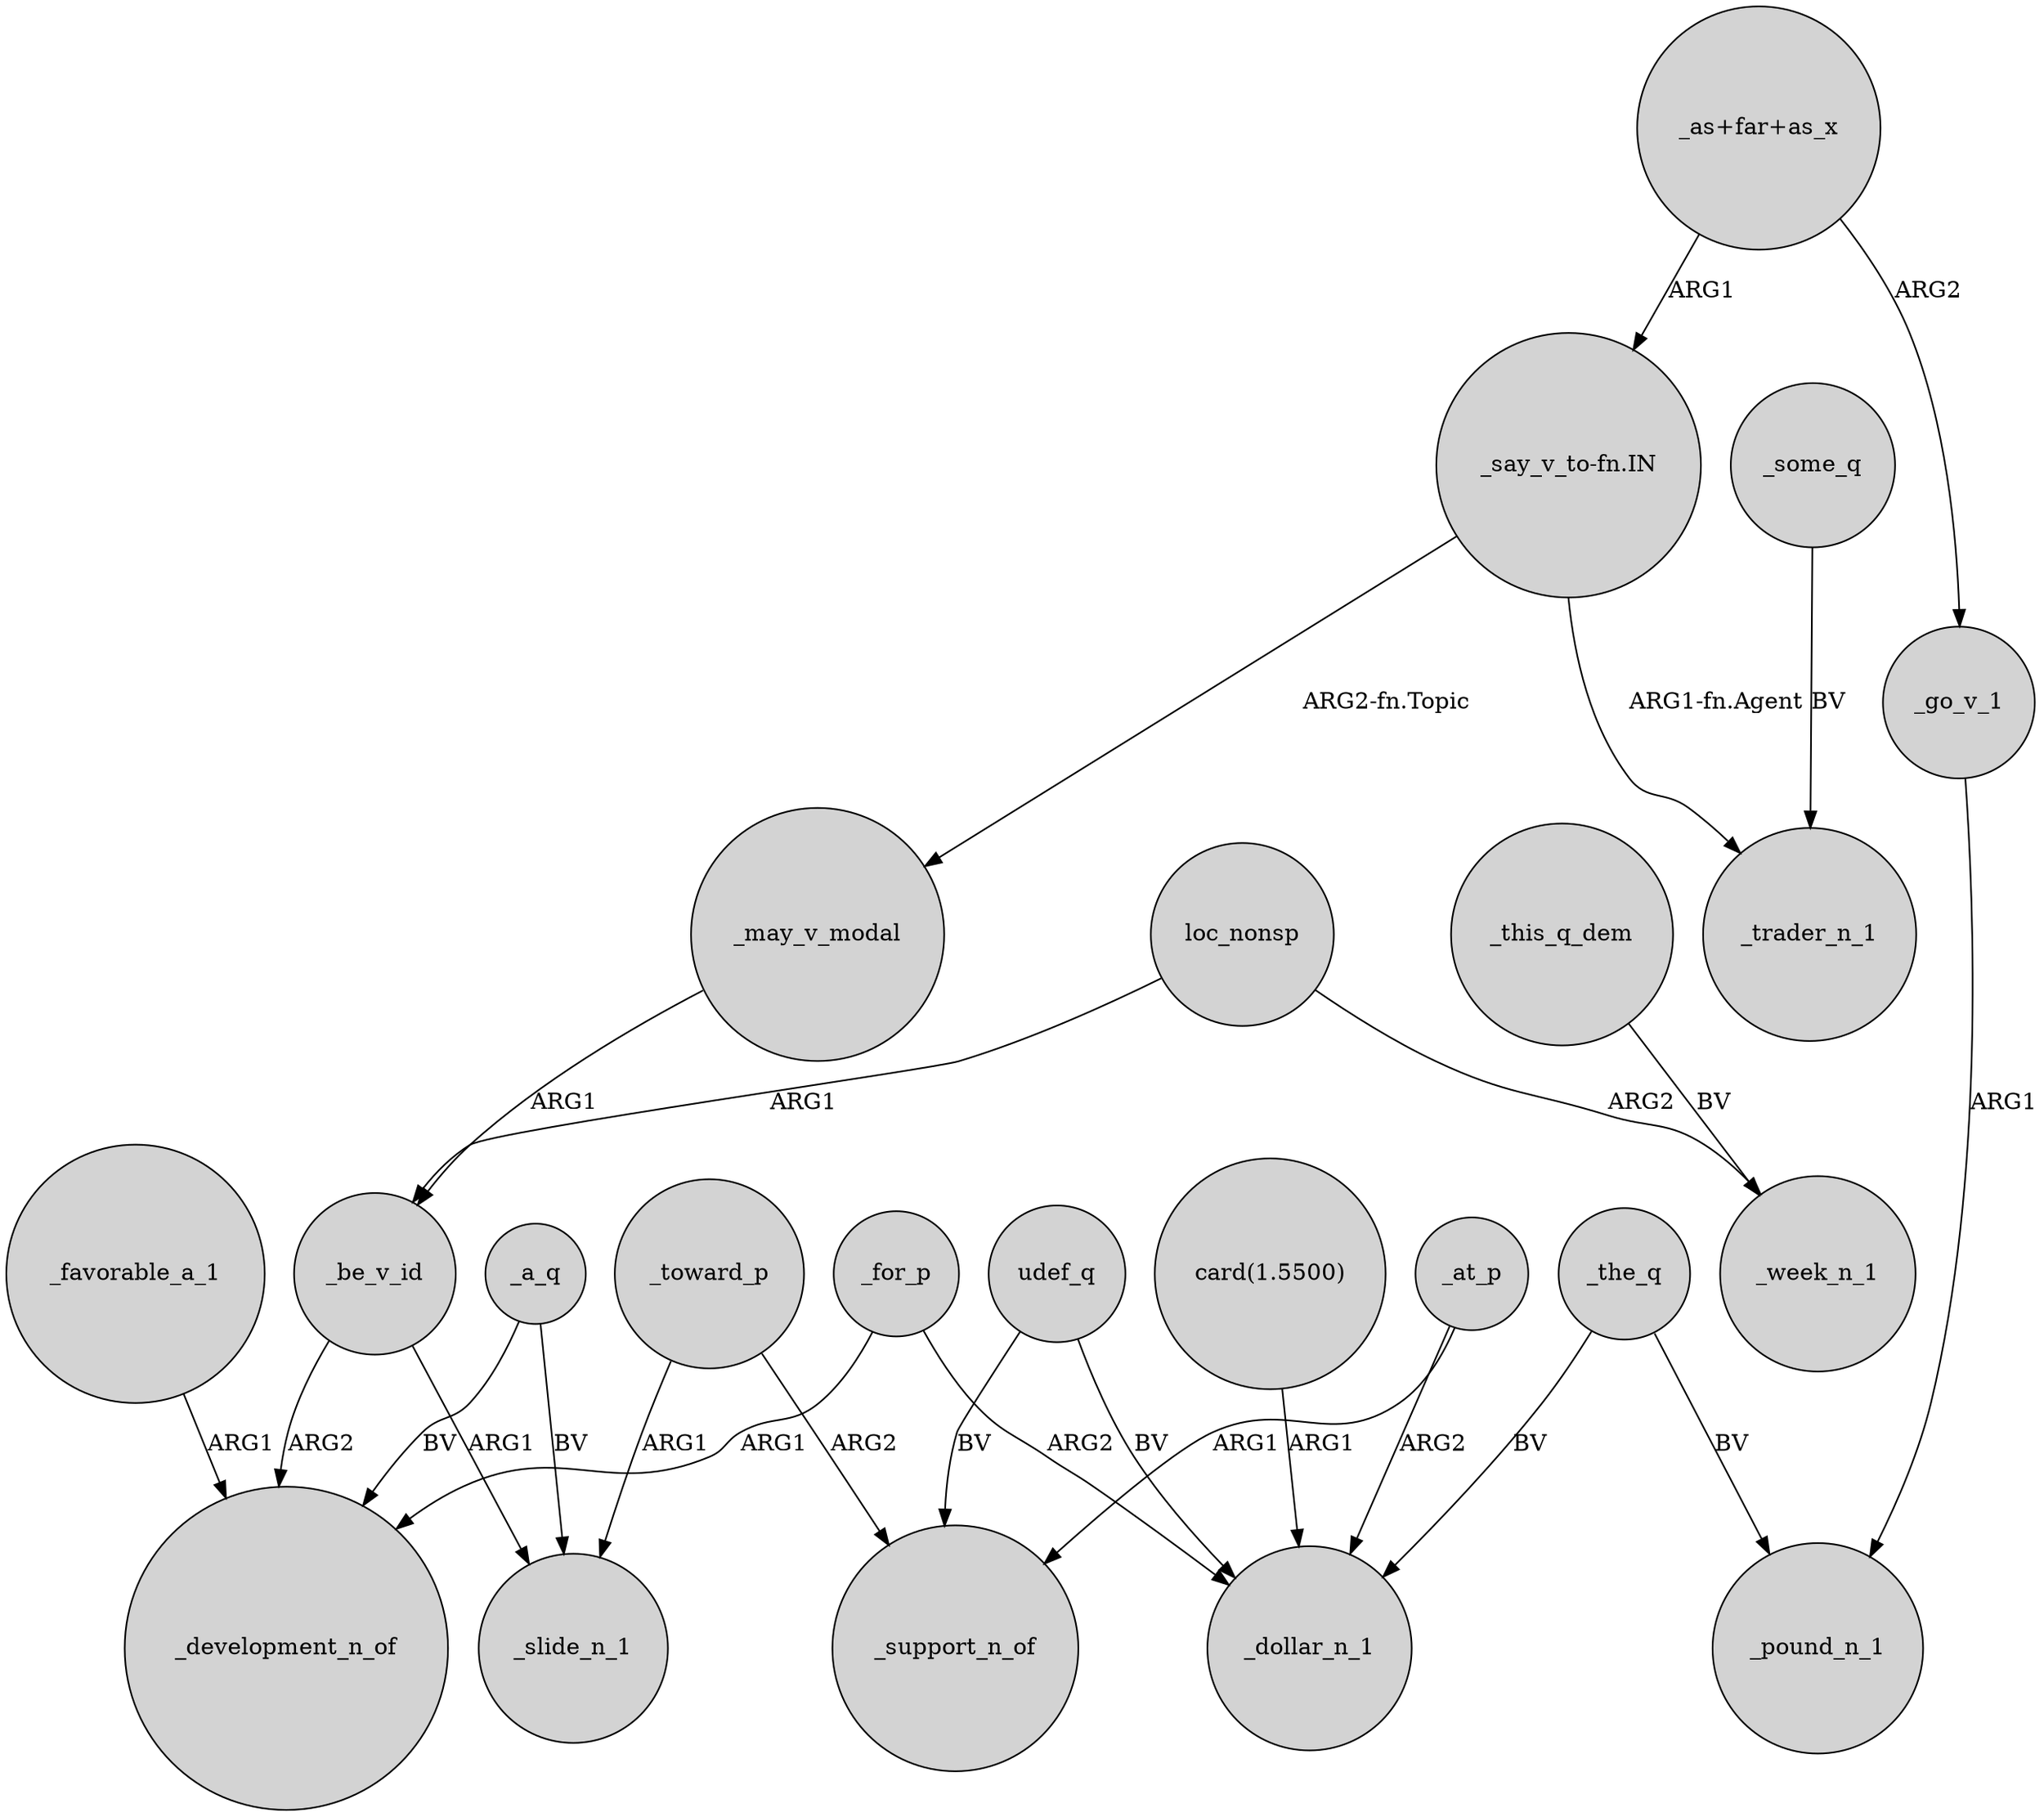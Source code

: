 digraph {
	node [shape=circle style=filled]
	_a_q -> _development_n_of [label=BV]
	_at_p -> _dollar_n_1 [label=ARG2]
	_for_p -> _dollar_n_1 [label=ARG2]
	_go_v_1 -> _pound_n_1 [label=ARG1]
	_the_q -> _pound_n_1 [label=BV]
	_favorable_a_1 -> _development_n_of [label=ARG1]
	"_as+far+as_x" -> "_say_v_to-fn.IN" [label=ARG1]
	_the_q -> _dollar_n_1 [label=BV]
	_at_p -> _support_n_of [label=ARG1]
	_some_q -> _trader_n_1 [label=BV]
	_this_q_dem -> _week_n_1 [label=BV]
	loc_nonsp -> _week_n_1 [label=ARG2]
	"_say_v_to-fn.IN" -> _may_v_modal [label="ARG2-fn.Topic"]
	"card(1.5500)" -> _dollar_n_1 [label=ARG1]
	_toward_p -> _support_n_of [label=ARG2]
	_for_p -> _development_n_of [label=ARG1]
	_be_v_id -> _slide_n_1 [label=ARG1]
	_toward_p -> _slide_n_1 [label=ARG1]
	udef_q -> _support_n_of [label=BV]
	"_as+far+as_x" -> _go_v_1 [label=ARG2]
	loc_nonsp -> _be_v_id [label=ARG1]
	_a_q -> _slide_n_1 [label=BV]
	_may_v_modal -> _be_v_id [label=ARG1]
	udef_q -> _dollar_n_1 [label=BV]
	_be_v_id -> _development_n_of [label=ARG2]
	"_say_v_to-fn.IN" -> _trader_n_1 [label="ARG1-fn.Agent"]
}
